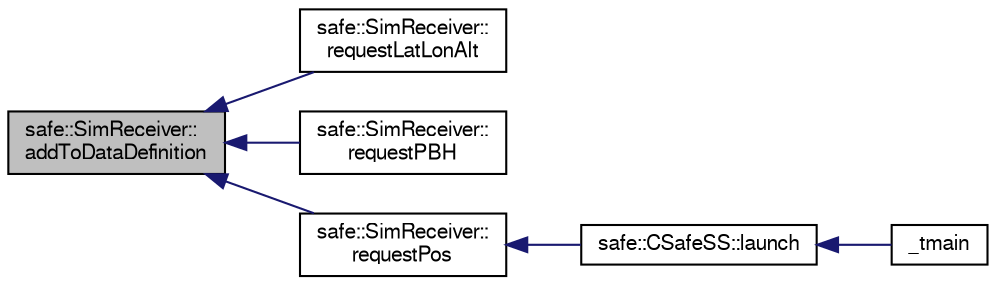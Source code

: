 digraph "safe::SimReceiver::addToDataDefinition"
{
  bgcolor="transparent";
  edge [fontname="FreeSans",fontsize="10",labelfontname="FreeSans",labelfontsize="10"];
  node [fontname="FreeSans",fontsize="10",shape=record];
  rankdir="LR";
  Node1 [label="safe::SimReceiver::\laddToDataDefinition",height=0.2,width=0.4,color="black", fillcolor="grey75", style="filled" fontcolor="black"];
  Node1 -> Node2 [dir="back",color="midnightblue",fontsize="10",style="solid",fontname="FreeSans"];
  Node2 [label="safe::SimReceiver::\lrequestLatLonAlt",height=0.2,width=0.4,color="black",URL="$classsafe_1_1SimReceiver.html#a6279d9a9d8e653910f64d6e843ffa847"];
  Node1 -> Node3 [dir="back",color="midnightblue",fontsize="10",style="solid",fontname="FreeSans"];
  Node3 [label="safe::SimReceiver::\lrequestPBH",height=0.2,width=0.4,color="black",URL="$classsafe_1_1SimReceiver.html#a64df1a0cb0d1ef7a8f87220dd506d576"];
  Node1 -> Node4 [dir="back",color="midnightblue",fontsize="10",style="solid",fontname="FreeSans"];
  Node4 [label="safe::SimReceiver::\lrequestPos",height=0.2,width=0.4,color="black",URL="$classsafe_1_1SimReceiver.html#a828d69d4fa368bc93c22e4aab6a29eb1"];
  Node4 -> Node5 [dir="back",color="midnightblue",fontsize="10",style="solid",fontname="FreeSans"];
  Node5 [label="safe::CSafeSS::launch",height=0.2,width=0.4,color="black",URL="$classsafe_1_1CSafeSS.html#a5e9cbc5be2c3ea21c69312b5808dc448"];
  Node5 -> Node6 [dir="back",color="midnightblue",fontsize="10",style="solid",fontname="FreeSans"];
  Node6 [label="_tmain",height=0.2,width=0.4,color="black",URL="$server_2Server_8cpp.html#a353674c5af92be7fb389265cde4e5e03"];
}

